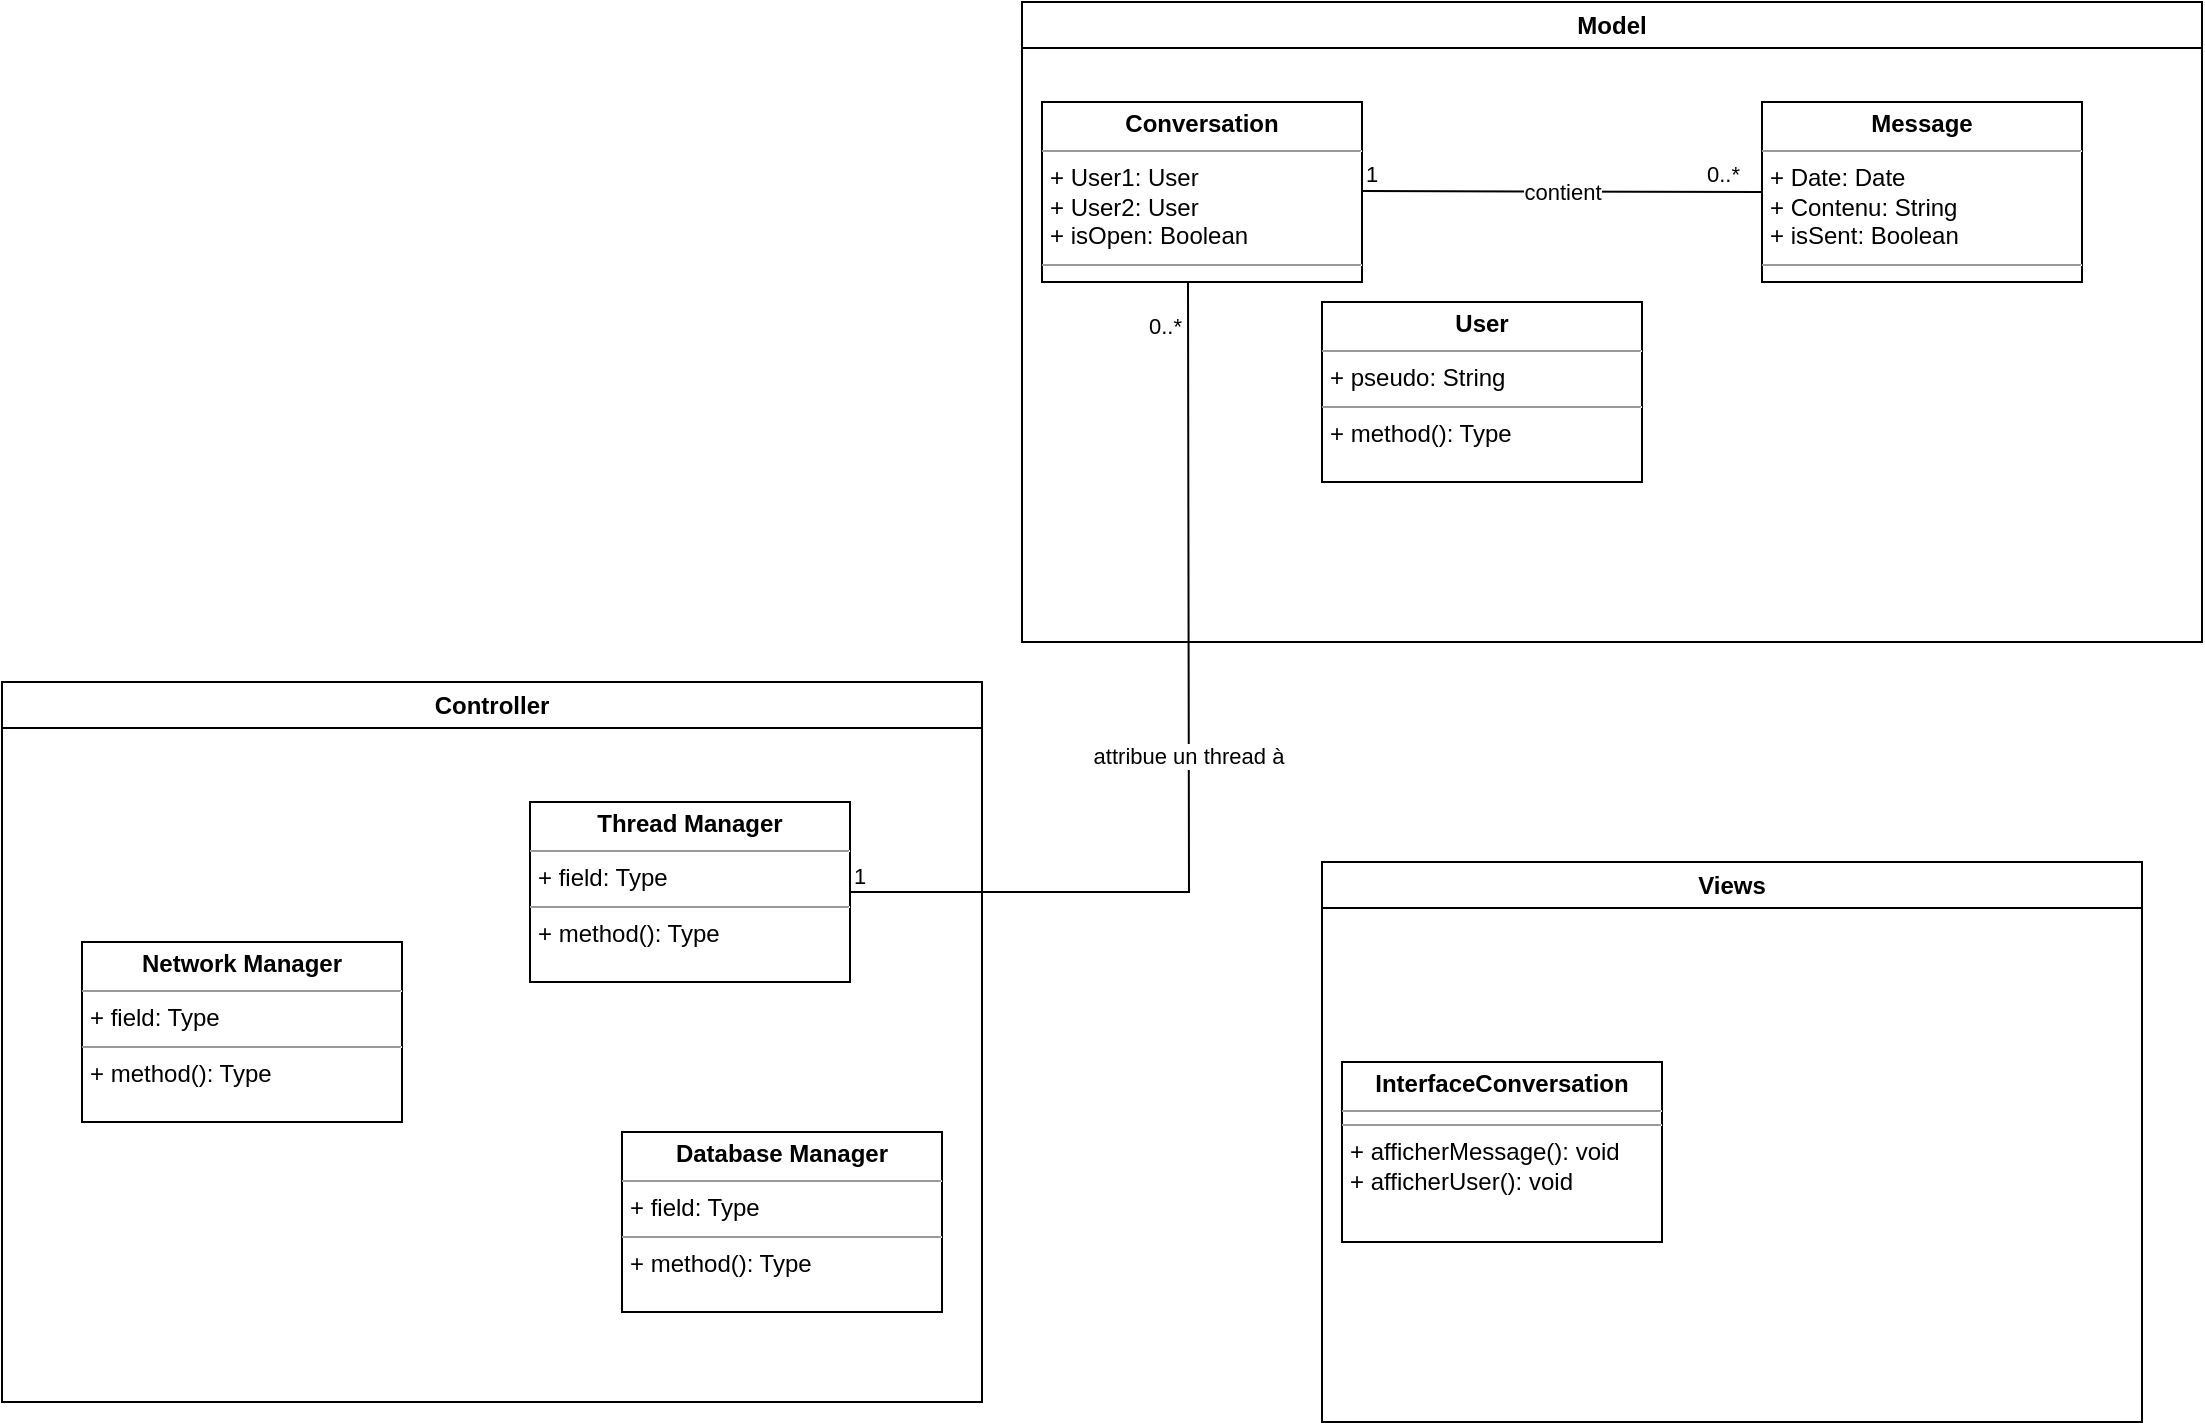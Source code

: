 <mxfile version="20.5.3" type="device"><diagram id="C5RBs43oDa-KdzZeNtuy" name="Page-1"><mxGraphModel dx="559" dy="1449" grid="1" gridSize="10" guides="1" tooltips="1" connect="1" arrows="1" fold="1" page="1" pageScale="1" pageWidth="827" pageHeight="1169" math="0" shadow="0"><root><mxCell id="WIyWlLk6GJQsqaUBKTNV-0"/><mxCell id="WIyWlLk6GJQsqaUBKTNV-1" parent="WIyWlLk6GJQsqaUBKTNV-0"/><mxCell id="UPsKfftQwJRPj4qGPjUT-1" value="&lt;div&gt;Controller&lt;/div&gt;" style="swimlane;whiteSpace=wrap;html=1;" vertex="1" parent="WIyWlLk6GJQsqaUBKTNV-1"><mxGeometry x="70" y="270" width="490" height="360" as="geometry"><mxRectangle x="150" y="270" width="100" height="30" as="alternateBounds"/></mxGeometry></mxCell><mxCell id="UPsKfftQwJRPj4qGPjUT-6" value="&lt;p style=&quot;margin:0px;margin-top:4px;text-align:center;&quot;&gt;&lt;b&gt;Thread Manager&lt;br&gt;&lt;/b&gt;&lt;/p&gt;&lt;hr size=&quot;1&quot;&gt;&lt;p style=&quot;margin:0px;margin-left:4px;&quot;&gt;+ field: Type&lt;/p&gt;&lt;hr size=&quot;1&quot;&gt;&lt;p style=&quot;margin:0px;margin-left:4px;&quot;&gt;+ method(): Type&lt;/p&gt;" style="verticalAlign=top;align=left;overflow=fill;fontSize=12;fontFamily=Helvetica;html=1;" vertex="1" parent="UPsKfftQwJRPj4qGPjUT-1"><mxGeometry x="264" y="60" width="160" height="90" as="geometry"/></mxCell><mxCell id="UPsKfftQwJRPj4qGPjUT-7" value="&lt;p style=&quot;margin:0px;margin-top:4px;text-align:center;&quot;&gt;&lt;b&gt;Database Manager&lt;br&gt;&lt;/b&gt;&lt;/p&gt;&lt;hr size=&quot;1&quot;&gt;&lt;p style=&quot;margin:0px;margin-left:4px;&quot;&gt;+ field: Type&lt;/p&gt;&lt;hr size=&quot;1&quot;&gt;&lt;p style=&quot;margin:0px;margin-left:4px;&quot;&gt;+ method(): Type&lt;/p&gt;" style="verticalAlign=top;align=left;overflow=fill;fontSize=12;fontFamily=Helvetica;html=1;" vertex="1" parent="UPsKfftQwJRPj4qGPjUT-1"><mxGeometry x="310" y="225" width="160" height="90" as="geometry"/></mxCell><mxCell id="UPsKfftQwJRPj4qGPjUT-5" value="&lt;p style=&quot;margin:0px;margin-top:4px;text-align:center;&quot;&gt;&lt;b&gt;Network Manager&lt;br&gt;&lt;/b&gt;&lt;/p&gt;&lt;hr size=&quot;1&quot;&gt;&lt;p style=&quot;margin:0px;margin-left:4px;&quot;&gt;+ field: Type&lt;/p&gt;&lt;hr size=&quot;1&quot;&gt;&lt;p style=&quot;margin:0px;margin-left:4px;&quot;&gt;+ method(): Type&lt;/p&gt;" style="verticalAlign=top;align=left;overflow=fill;fontSize=12;fontFamily=Helvetica;html=1;" vertex="1" parent="UPsKfftQwJRPj4qGPjUT-1"><mxGeometry x="40" y="130" width="160" height="90" as="geometry"/></mxCell><mxCell id="UPsKfftQwJRPj4qGPjUT-2" value="&lt;div&gt;Views&lt;/div&gt;" style="swimlane;whiteSpace=wrap;html=1;" vertex="1" parent="WIyWlLk6GJQsqaUBKTNV-1"><mxGeometry x="730" y="360" width="410" height="280" as="geometry"><mxRectangle x="150" y="270" width="100" height="30" as="alternateBounds"/></mxGeometry></mxCell><mxCell id="UPsKfftQwJRPj4qGPjUT-3" value="&lt;div&gt;Model&lt;/div&gt;" style="swimlane;whiteSpace=wrap;html=1;" vertex="1" parent="WIyWlLk6GJQsqaUBKTNV-1"><mxGeometry x="580" y="-70" width="590" height="320" as="geometry"><mxRectangle x="150" y="270" width="100" height="30" as="alternateBounds"/></mxGeometry></mxCell><mxCell id="UPsKfftQwJRPj4qGPjUT-9" value="&lt;p style=&quot;margin:0px;margin-top:4px;text-align:center;&quot;&gt;&lt;b&gt;Message&lt;/b&gt;&lt;br&gt;&lt;/p&gt;&lt;hr size=&quot;1&quot;&gt;&lt;p style=&quot;margin:0px;margin-left:4px;&quot;&gt;+ Date: Date&lt;/p&gt;&lt;p style=&quot;margin:0px;margin-left:4px;&quot;&gt;+ Contenu: String&lt;/p&gt;&lt;p style=&quot;margin:0px;margin-left:4px;&quot;&gt;+ isSent: Boolean&lt;br&gt;&lt;/p&gt;&lt;hr size=&quot;1&quot;&gt;" style="verticalAlign=top;align=left;overflow=fill;fontSize=12;fontFamily=Helvetica;html=1;" vertex="1" parent="UPsKfftQwJRPj4qGPjUT-3"><mxGeometry x="370" y="50" width="160" height="90" as="geometry"/></mxCell><mxCell id="UPsKfftQwJRPj4qGPjUT-10" value="&lt;p style=&quot;margin:0px;margin-top:4px;text-align:center;&quot;&gt;&lt;b&gt;Conversation&lt;/b&gt;&lt;/p&gt;&lt;hr size=&quot;1&quot;&gt;&lt;p style=&quot;margin:0px;margin-left:4px;&quot;&gt;+ User1: User&lt;/p&gt;&lt;p style=&quot;margin:0px;margin-left:4px;&quot;&gt;+ User2: User&lt;/p&gt;&lt;p style=&quot;margin:0px;margin-left:4px;&quot;&gt;+ isOpen: Boolean&lt;br&gt;&lt;/p&gt;&lt;hr size=&quot;1&quot;&gt;&lt;p style=&quot;margin:0px;margin-left:4px;&quot;&gt;&lt;br&gt;&lt;/p&gt;" style="verticalAlign=top;align=left;overflow=fill;fontSize=12;fontFamily=Helvetica;html=1;" vertex="1" parent="UPsKfftQwJRPj4qGPjUT-3"><mxGeometry x="10" y="50" width="160" height="90" as="geometry"/></mxCell><mxCell id="UPsKfftQwJRPj4qGPjUT-13" value="contient" style="endArrow=none;html=1;edgeStyle=orthogonalEdgeStyle;rounded=0;entryX=0;entryY=0.5;entryDx=0;entryDy=0;" edge="1" parent="UPsKfftQwJRPj4qGPjUT-3" target="UPsKfftQwJRPj4qGPjUT-9"><mxGeometry relative="1" as="geometry"><mxPoint x="170" y="94.5" as="sourcePoint"/><mxPoint x="330" y="94.5" as="targetPoint"/></mxGeometry></mxCell><mxCell id="UPsKfftQwJRPj4qGPjUT-14" value="1" style="edgeLabel;resizable=0;html=1;align=left;verticalAlign=bottom;" connectable="0" vertex="1" parent="UPsKfftQwJRPj4qGPjUT-13"><mxGeometry x="-1" relative="1" as="geometry"/></mxCell><mxCell id="UPsKfftQwJRPj4qGPjUT-15" value="&lt;div&gt;0..*&lt;/div&gt;" style="edgeLabel;resizable=0;html=1;align=right;verticalAlign=bottom;" connectable="0" vertex="1" parent="UPsKfftQwJRPj4qGPjUT-13"><mxGeometry x="1" relative="1" as="geometry"><mxPoint x="-10" as="offset"/></mxGeometry></mxCell><mxCell id="UPsKfftQwJRPj4qGPjUT-16" value="attribue un thread à" style="endArrow=none;html=1;edgeStyle=orthogonalEdgeStyle;rounded=0;exitX=1;exitY=0.5;exitDx=0;exitDy=0;" edge="1" parent="WIyWlLk6GJQsqaUBKTNV-1" source="UPsKfftQwJRPj4qGPjUT-6"><mxGeometry relative="1" as="geometry"><mxPoint x="630" y="300" as="sourcePoint"/><mxPoint x="663" y="70" as="targetPoint"/></mxGeometry></mxCell><mxCell id="UPsKfftQwJRPj4qGPjUT-17" value="1" style="edgeLabel;resizable=0;html=1;align=left;verticalAlign=bottom;" connectable="0" vertex="1" parent="UPsKfftQwJRPj4qGPjUT-16"><mxGeometry x="-1" relative="1" as="geometry"/></mxCell><mxCell id="UPsKfftQwJRPj4qGPjUT-18" value="0..*" style="edgeLabel;resizable=0;html=1;align=right;verticalAlign=bottom;" connectable="0" vertex="1" parent="UPsKfftQwJRPj4qGPjUT-16"><mxGeometry x="1" relative="1" as="geometry"><mxPoint x="-3" y="30" as="offset"/></mxGeometry></mxCell><mxCell id="UPsKfftQwJRPj4qGPjUT-19" value="&lt;p style=&quot;margin:0px;margin-top:4px;text-align:center;&quot;&gt;&lt;b&gt;InterfaceConversation&lt;/b&gt;&lt;/p&gt;&lt;hr size=&quot;1&quot;&gt;&lt;hr size=&quot;1&quot;&gt;&lt;p style=&quot;margin:0px;margin-left:4px;&quot;&gt;+ afficherMessage(): void&lt;/p&gt;&lt;p style=&quot;margin:0px;margin-left:4px;&quot;&gt;+ afficherUser(): void &lt;br&gt;&lt;/p&gt;" style="verticalAlign=top;align=left;overflow=fill;fontSize=12;fontFamily=Helvetica;html=1;" vertex="1" parent="WIyWlLk6GJQsqaUBKTNV-1"><mxGeometry x="740" y="460" width="160" height="90" as="geometry"/></mxCell><mxCell id="UPsKfftQwJRPj4qGPjUT-20" value="&lt;p style=&quot;margin:0px;margin-top:4px;text-align:center;&quot;&gt;&lt;b&gt;User&lt;/b&gt;&lt;/p&gt;&lt;hr size=&quot;1&quot;&gt;&lt;p style=&quot;margin:0px;margin-left:4px;&quot;&gt;+ pseudo: String&lt;/p&gt;&lt;hr size=&quot;1&quot;&gt;&lt;p style=&quot;margin:0px;margin-left:4px;&quot;&gt;+ method(): Type&lt;/p&gt;" style="verticalAlign=top;align=left;overflow=fill;fontSize=12;fontFamily=Helvetica;html=1;" vertex="1" parent="WIyWlLk6GJQsqaUBKTNV-1"><mxGeometry x="730" y="80" width="160" height="90" as="geometry"/></mxCell></root></mxGraphModel></diagram></mxfile>